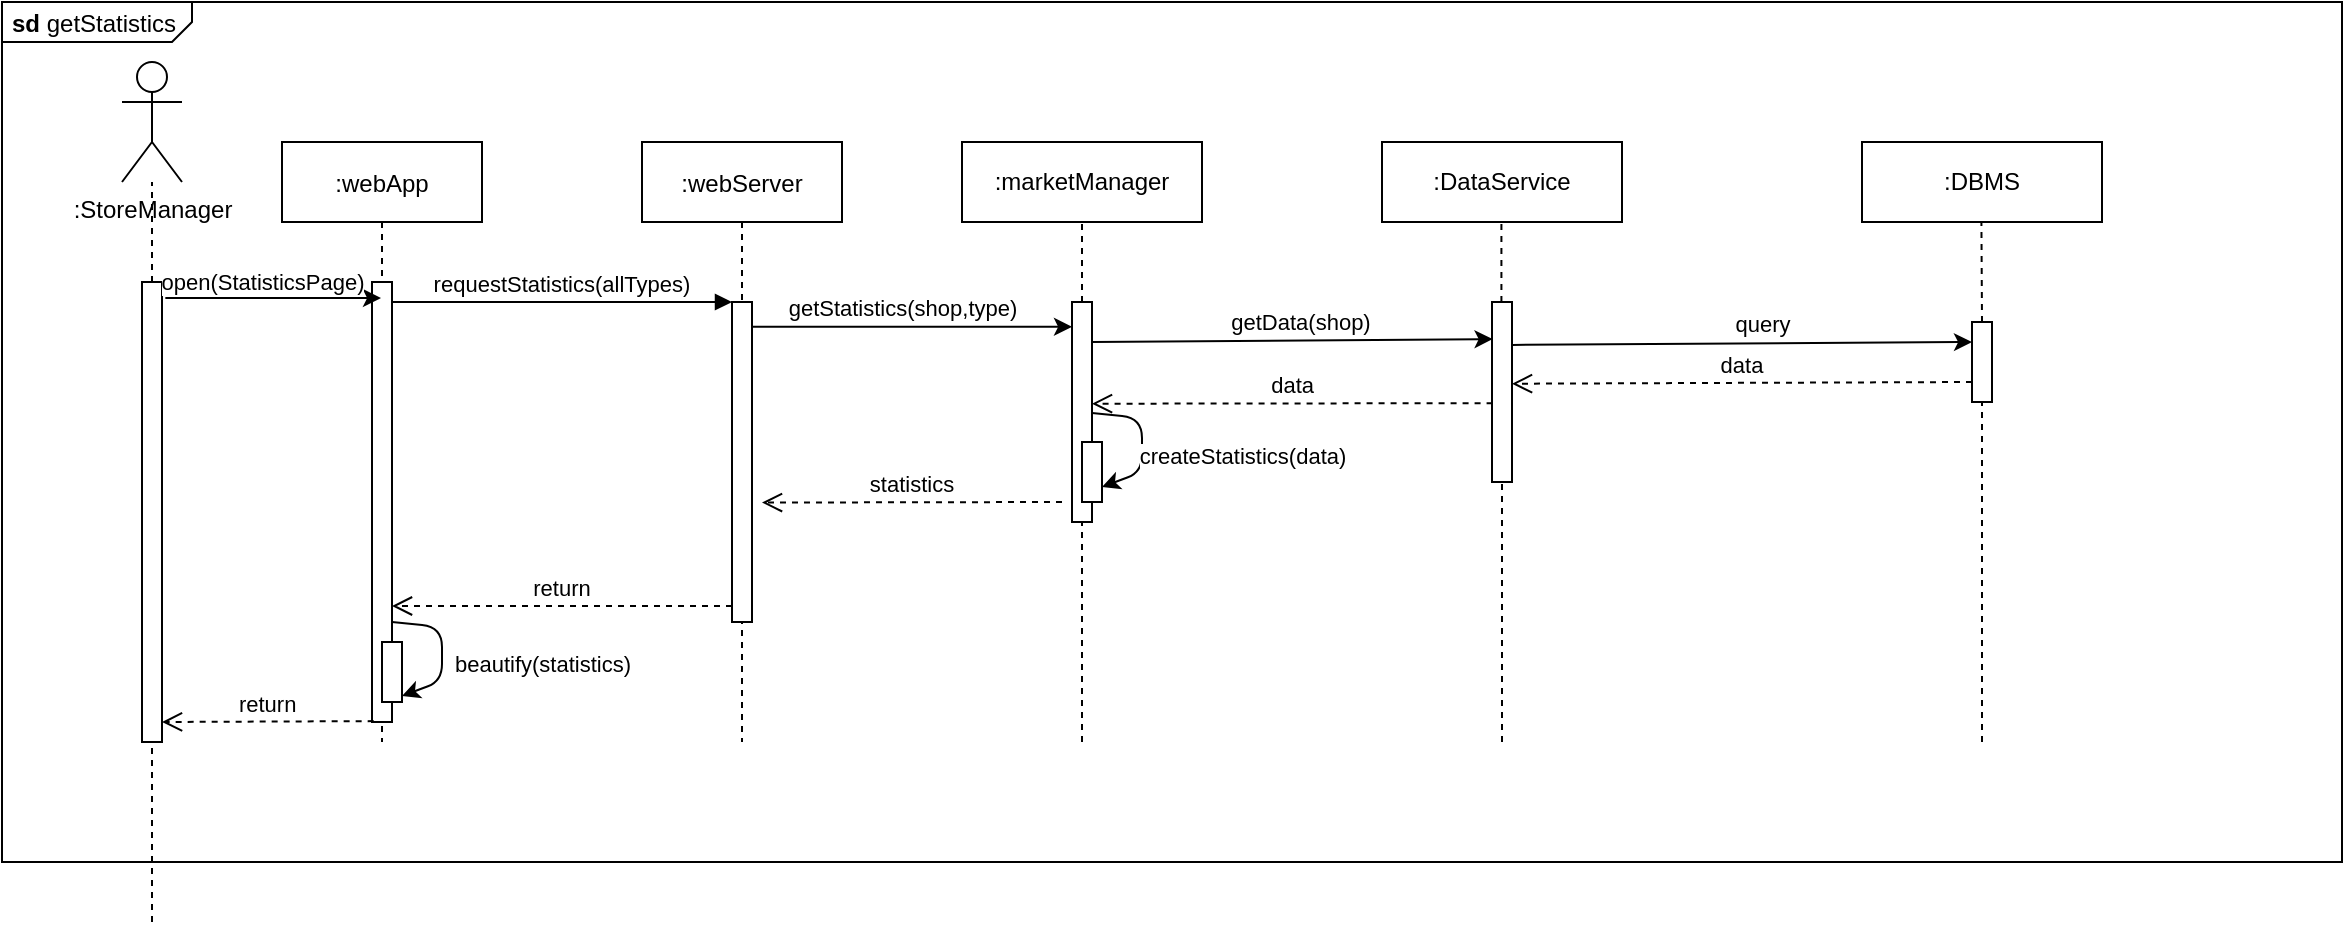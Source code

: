 <mxfile version="14.0.1" type="device"><diagram id="kgpKYQtTHZ0yAKxKKP6v" name="Page-1"><mxGraphModel dx="2035" dy="662" grid="1" gridSize="10" guides="1" tooltips="1" connect="1" arrows="1" fold="1" page="1" pageScale="1" pageWidth="850" pageHeight="1100" math="0" shadow="0"><root><mxCell id="0"/><mxCell id="1" parent="0"/><mxCell id="L5UdjCJutVOTRNahEG_v-31" value="&lt;p style=&quot;margin: 0px ; margin-top: 4px ; margin-left: 5px ; text-align: left&quot;&gt;&lt;b&gt;sd&lt;/b&gt;  getStatistics&lt;/p&gt;" style="html=1;shape=mxgraph.sysml.package;overflow=fill;labelX=95;align=left;spacingLeft=5;verticalAlign=top;spacingTop=-3;" vertex="1" parent="1"><mxGeometry x="-20" y="10" width="1170" height="430" as="geometry"/></mxCell><mxCell id="3nuBFxr9cyL0pnOWT2aG-1" value=":webApp" style="shape=umlLifeline;perimeter=lifelinePerimeter;container=1;collapsible=0;recursiveResize=0;rounded=0;shadow=0;strokeWidth=1;" parent="1" vertex="1"><mxGeometry x="120" y="80" width="100" height="300" as="geometry"/></mxCell><mxCell id="3nuBFxr9cyL0pnOWT2aG-2" value="" style="points=[];perimeter=orthogonalPerimeter;rounded=0;shadow=0;strokeWidth=1;" parent="3nuBFxr9cyL0pnOWT2aG-1" vertex="1"><mxGeometry x="45" y="70" width="10" height="220" as="geometry"/></mxCell><mxCell id="3nuBFxr9cyL0pnOWT2aG-5" value=":webServer" style="shape=umlLifeline;perimeter=lifelinePerimeter;container=1;collapsible=0;recursiveResize=0;rounded=0;shadow=0;strokeWidth=1;" parent="1" vertex="1"><mxGeometry x="300" y="80" width="100" height="300" as="geometry"/></mxCell><mxCell id="3nuBFxr9cyL0pnOWT2aG-6" value="" style="points=[];perimeter=orthogonalPerimeter;rounded=0;shadow=0;strokeWidth=1;" parent="3nuBFxr9cyL0pnOWT2aG-5" vertex="1"><mxGeometry x="45" y="80" width="10" height="160" as="geometry"/></mxCell><mxCell id="3nuBFxr9cyL0pnOWT2aG-7" value="return" style="verticalAlign=bottom;endArrow=open;dashed=1;endSize=8;exitX=0;exitY=0.95;shadow=0;strokeWidth=1;" parent="1" source="3nuBFxr9cyL0pnOWT2aG-6" target="3nuBFxr9cyL0pnOWT2aG-2" edge="1"><mxGeometry relative="1" as="geometry"><mxPoint x="275" y="236" as="targetPoint"/></mxGeometry></mxCell><mxCell id="3nuBFxr9cyL0pnOWT2aG-8" value="requestStatistics(allTypes)" style="verticalAlign=bottom;endArrow=block;entryX=0;entryY=0;shadow=0;strokeWidth=1;" parent="1" source="3nuBFxr9cyL0pnOWT2aG-2" target="3nuBFxr9cyL0pnOWT2aG-6" edge="1"><mxGeometry relative="1" as="geometry"><mxPoint x="275" y="160" as="sourcePoint"/></mxGeometry></mxCell><mxCell id="L5UdjCJutVOTRNahEG_v-1" value=":marketManager" style="rounded=0;whiteSpace=wrap;html=1;" vertex="1" parent="1"><mxGeometry x="460" y="80" width="120" height="40" as="geometry"/></mxCell><mxCell id="L5UdjCJutVOTRNahEG_v-2" value=":DataService" style="rounded=0;whiteSpace=wrap;html=1;" vertex="1" parent="1"><mxGeometry x="670" y="80" width="120" height="40" as="geometry"/></mxCell><mxCell id="L5UdjCJutVOTRNahEG_v-3" value=":DBMS" style="rounded=0;whiteSpace=wrap;html=1;" vertex="1" parent="1"><mxGeometry x="910" y="80" width="120" height="40" as="geometry"/></mxCell><mxCell id="L5UdjCJutVOTRNahEG_v-4" value="" style="endArrow=none;dashed=1;html=1;entryX=0.5;entryY=1;entryDx=0;entryDy=0;" edge="1" parent="1" source="L5UdjCJutVOTRNahEG_v-5" target="L5UdjCJutVOTRNahEG_v-1"><mxGeometry width="50" height="50" relative="1" as="geometry"><mxPoint x="520" y="380" as="sourcePoint"/><mxPoint x="640" y="190" as="targetPoint"/></mxGeometry></mxCell><mxCell id="L5UdjCJutVOTRNahEG_v-5" value="" style="rounded=0;whiteSpace=wrap;html=1;" vertex="1" parent="1"><mxGeometry x="515" y="160" width="10" height="110" as="geometry"/></mxCell><mxCell id="L5UdjCJutVOTRNahEG_v-6" value="" style="endArrow=none;dashed=1;html=1;entryX=0.5;entryY=1;entryDx=0;entryDy=0;" edge="1" parent="1" target="L5UdjCJutVOTRNahEG_v-5"><mxGeometry width="50" height="50" relative="1" as="geometry"><mxPoint x="520" y="380" as="sourcePoint"/><mxPoint x="520" y="120" as="targetPoint"/></mxGeometry></mxCell><mxCell id="L5UdjCJutVOTRNahEG_v-7" value="" style="endArrow=classic;html=1;entryX=0;entryY=0.113;entryDx=0;entryDy=0;entryPerimeter=0;" edge="1" parent="1" source="3nuBFxr9cyL0pnOWT2aG-6" target="L5UdjCJutVOTRNahEG_v-5"><mxGeometry width="50" height="50" relative="1" as="geometry"><mxPoint x="440" y="230" as="sourcePoint"/><mxPoint x="490" y="180" as="targetPoint"/></mxGeometry></mxCell><mxCell id="L5UdjCJutVOTRNahEG_v-8" value="getStatistics(shop,type)" style="edgeLabel;html=1;align=center;verticalAlign=middle;resizable=0;points=[];" vertex="1" connectable="0" parent="L5UdjCJutVOTRNahEG_v-7"><mxGeometry x="0.414" y="-1" relative="1" as="geometry"><mxPoint x="-38.14" y="-10.21" as="offset"/></mxGeometry></mxCell><mxCell id="L5UdjCJutVOTRNahEG_v-9" value="" style="rounded=0;whiteSpace=wrap;html=1;" vertex="1" parent="1"><mxGeometry x="725" y="160" width="10" height="90" as="geometry"/></mxCell><mxCell id="L5UdjCJutVOTRNahEG_v-10" value="" style="endArrow=none;dashed=1;html=1;entryX=0.5;entryY=1;entryDx=0;entryDy=0;" edge="1" parent="1" target="L5UdjCJutVOTRNahEG_v-9"><mxGeometry width="50" height="50" relative="1" as="geometry"><mxPoint x="730" y="380" as="sourcePoint"/><mxPoint x="730" y="120" as="targetPoint"/></mxGeometry></mxCell><mxCell id="L5UdjCJutVOTRNahEG_v-11" value="" style="endArrow=none;dashed=1;html=1;entryX=0.5;entryY=1;entryDx=0;entryDy=0;" edge="1" parent="1"><mxGeometry width="50" height="50" relative="1" as="geometry"><mxPoint x="729.71" y="160" as="sourcePoint"/><mxPoint x="729.71" y="120" as="targetPoint"/></mxGeometry></mxCell><mxCell id="L5UdjCJutVOTRNahEG_v-12" value="" style="endArrow=classic;html=1;entryX=0.029;entryY=0.206;entryDx=0;entryDy=0;entryPerimeter=0;" edge="1" parent="1" target="L5UdjCJutVOTRNahEG_v-9"><mxGeometry width="50" height="50" relative="1" as="geometry"><mxPoint x="525" y="180.0" as="sourcePoint"/><mxPoint x="685" y="180.0" as="targetPoint"/></mxGeometry></mxCell><mxCell id="L5UdjCJutVOTRNahEG_v-13" value="getData(shop)" style="edgeLabel;html=1;align=center;verticalAlign=middle;resizable=0;points=[];" vertex="1" connectable="0" parent="L5UdjCJutVOTRNahEG_v-12"><mxGeometry x="0.414" y="-1" relative="1" as="geometry"><mxPoint x="-38.14" y="-10.21" as="offset"/></mxGeometry></mxCell><mxCell id="L5UdjCJutVOTRNahEG_v-14" value="" style="rounded=0;whiteSpace=wrap;html=1;" vertex="1" parent="1"><mxGeometry x="965" y="170" width="10" height="40" as="geometry"/></mxCell><mxCell id="L5UdjCJutVOTRNahEG_v-15" value="" style="endArrow=none;dashed=1;html=1;entryX=0.5;entryY=1;entryDx=0;entryDy=0;" edge="1" parent="1" target="L5UdjCJutVOTRNahEG_v-14"><mxGeometry width="50" height="50" relative="1" as="geometry"><mxPoint x="970" y="380" as="sourcePoint"/><mxPoint x="970" y="120" as="targetPoint"/></mxGeometry></mxCell><mxCell id="L5UdjCJutVOTRNahEG_v-16" value="" style="endArrow=none;dashed=1;html=1;entryX=0.5;entryY=1;entryDx=0;entryDy=0;exitX=0.5;exitY=0;exitDx=0;exitDy=0;" edge="1" parent="1" source="L5UdjCJutVOTRNahEG_v-14"><mxGeometry width="50" height="50" relative="1" as="geometry"><mxPoint x="969.71" y="160" as="sourcePoint"/><mxPoint x="969.71" y="120" as="targetPoint"/></mxGeometry></mxCell><mxCell id="L5UdjCJutVOTRNahEG_v-17" value="" style="endArrow=classic;html=1;entryX=0;entryY=0.25;entryDx=0;entryDy=0;" edge="1" parent="1" target="L5UdjCJutVOTRNahEG_v-14"><mxGeometry width="50" height="50" relative="1" as="geometry"><mxPoint x="735" y="181.46" as="sourcePoint"/><mxPoint x="935.29" y="180.0" as="targetPoint"/></mxGeometry></mxCell><mxCell id="L5UdjCJutVOTRNahEG_v-18" value="query" style="edgeLabel;html=1;align=center;verticalAlign=middle;resizable=0;points=[];" vertex="1" connectable="0" parent="L5UdjCJutVOTRNahEG_v-17"><mxGeometry x="0.414" y="-1" relative="1" as="geometry"><mxPoint x="-38.14" y="-10.21" as="offset"/></mxGeometry></mxCell><mxCell id="L5UdjCJutVOTRNahEG_v-19" value="data" style="verticalAlign=bottom;endArrow=open;dashed=1;endSize=8;exitX=0;exitY=0.95;shadow=0;strokeWidth=1;entryX=1;entryY=0.454;entryDx=0;entryDy=0;entryPerimeter=0;" edge="1" parent="1" target="L5UdjCJutVOTRNahEG_v-9"><mxGeometry relative="1" as="geometry"><mxPoint x="795" y="200.0" as="targetPoint"/><mxPoint x="965" y="200.0" as="sourcePoint"/></mxGeometry></mxCell><mxCell id="L5UdjCJutVOTRNahEG_v-20" value="data" style="verticalAlign=bottom;endArrow=open;dashed=1;endSize=8;shadow=0;strokeWidth=1;entryX=1;entryY=0.454;entryDx=0;entryDy=0;entryPerimeter=0;exitX=0.029;exitY=0.562;exitDx=0;exitDy=0;exitPerimeter=0;" edge="1" parent="1" source="L5UdjCJutVOTRNahEG_v-9"><mxGeometry relative="1" as="geometry"><mxPoint x="525" y="210.86" as="targetPoint"/><mxPoint x="720" y="211" as="sourcePoint"/></mxGeometry></mxCell><mxCell id="L5UdjCJutVOTRNahEG_v-21" value="" style="rounded=0;whiteSpace=wrap;html=1;" vertex="1" parent="1"><mxGeometry x="520" y="230" width="10" height="30" as="geometry"/></mxCell><mxCell id="L5UdjCJutVOTRNahEG_v-22" value="" style="endArrow=classic;html=1;entryX=1;entryY=0.75;entryDx=0;entryDy=0;" edge="1" parent="1" source="L5UdjCJutVOTRNahEG_v-5" target="L5UdjCJutVOTRNahEG_v-21"><mxGeometry width="50" height="50" relative="1" as="geometry"><mxPoint x="600" y="330" as="sourcePoint"/><mxPoint x="650" y="280" as="targetPoint"/><Array as="points"><mxPoint x="550" y="218"/><mxPoint x="550" y="245"/></Array></mxGeometry></mxCell><mxCell id="L5UdjCJutVOTRNahEG_v-23" value="createStatistics(data)" style="edgeLabel;html=1;align=center;verticalAlign=middle;resizable=0;points=[];" vertex="1" connectable="0" parent="L5UdjCJutVOTRNahEG_v-22"><mxGeometry x="0.397" y="-1" relative="1" as="geometry"><mxPoint x="51" y="-8.02" as="offset"/></mxGeometry></mxCell><mxCell id="L5UdjCJutVOTRNahEG_v-24" value="statistics" style="verticalAlign=bottom;endArrow=open;dashed=1;endSize=8;shadow=0;strokeWidth=1;entryX=1;entryY=0.454;entryDx=0;entryDy=0;entryPerimeter=0;" edge="1" parent="1"><mxGeometry relative="1" as="geometry"><mxPoint x="360" y="260.28" as="targetPoint"/><mxPoint x="510" y="260" as="sourcePoint"/></mxGeometry></mxCell><mxCell id="L5UdjCJutVOTRNahEG_v-28" value="" style="rounded=0;whiteSpace=wrap;html=1;" vertex="1" parent="1"><mxGeometry x="170" y="330" width="10" height="30" as="geometry"/></mxCell><mxCell id="L5UdjCJutVOTRNahEG_v-29" value="" style="endArrow=classic;html=1;entryX=1;entryY=0.75;entryDx=0;entryDy=0;" edge="1" parent="1"><mxGeometry width="50" height="50" relative="1" as="geometry"><mxPoint x="175" y="320" as="sourcePoint"/><mxPoint x="180" y="357" as="targetPoint"/><Array as="points"><mxPoint x="200" y="322.5"/><mxPoint x="200" y="349.5"/></Array></mxGeometry></mxCell><mxCell id="L5UdjCJutVOTRNahEG_v-30" value="beautify(statistics)" style="edgeLabel;html=1;align=center;verticalAlign=middle;resizable=0;points=[];" vertex="1" connectable="0" parent="L5UdjCJutVOTRNahEG_v-29"><mxGeometry x="0.397" y="-1" relative="1" as="geometry"><mxPoint x="51" y="-8.02" as="offset"/></mxGeometry></mxCell><mxCell id="L5UdjCJutVOTRNahEG_v-32" value=":StoreManager" style="shape=umlActor;verticalLabelPosition=bottom;verticalAlign=top;html=1;outlineConnect=0;" vertex="1" parent="1"><mxGeometry x="40" y="40" width="30" height="60" as="geometry"/></mxCell><mxCell id="L5UdjCJutVOTRNahEG_v-33" value="" style="endArrow=none;dashed=1;html=1;" edge="1" parent="1" source="L5UdjCJutVOTRNahEG_v-34" target="L5UdjCJutVOTRNahEG_v-32"><mxGeometry width="50" height="50" relative="1" as="geometry"><mxPoint x="51" y="470" as="sourcePoint"/><mxPoint x="90" y="140" as="targetPoint"/></mxGeometry></mxCell><mxCell id="L5UdjCJutVOTRNahEG_v-34" value="" style="points=[];perimeter=orthogonalPerimeter;rounded=0;shadow=0;strokeWidth=1;" vertex="1" parent="1"><mxGeometry x="50" y="150" width="10" height="230" as="geometry"/></mxCell><mxCell id="L5UdjCJutVOTRNahEG_v-35" value="" style="endArrow=none;dashed=1;html=1;entryX=0.5;entryY=0.999;entryDx=0;entryDy=0;entryPerimeter=0;" edge="1" parent="1" target="L5UdjCJutVOTRNahEG_v-34"><mxGeometry width="50" height="50" relative="1" as="geometry"><mxPoint x="55" y="470" as="sourcePoint"/><mxPoint x="60" y="390" as="targetPoint"/></mxGeometry></mxCell><mxCell id="L5UdjCJutVOTRNahEG_v-36" value="" style="endArrow=classic;html=1;exitX=1.167;exitY=0.035;exitDx=0;exitDy=0;exitPerimeter=0;" edge="1" parent="1" source="L5UdjCJutVOTRNahEG_v-34" target="3nuBFxr9cyL0pnOWT2aG-1"><mxGeometry width="50" height="50" relative="1" as="geometry"><mxPoint x="110" y="220" as="sourcePoint"/><mxPoint x="160" y="170" as="targetPoint"/></mxGeometry></mxCell><mxCell id="L5UdjCJutVOTRNahEG_v-37" value="open(StatisticsPage)" style="edgeLabel;html=1;align=center;verticalAlign=middle;resizable=0;points=[];" vertex="1" connectable="0" parent="L5UdjCJutVOTRNahEG_v-36"><mxGeometry x="-0.181" y="2" relative="1" as="geometry"><mxPoint x="4.16" y="-6.05" as="offset"/></mxGeometry></mxCell><mxCell id="L5UdjCJutVOTRNahEG_v-38" value="return" style="verticalAlign=bottom;endArrow=open;dashed=1;endSize=8;shadow=0;strokeWidth=1;exitX=0.083;exitY=0.998;exitDx=0;exitDy=0;exitPerimeter=0;" edge="1" parent="1" source="3nuBFxr9cyL0pnOWT2aG-2"><mxGeometry relative="1" as="geometry"><mxPoint x="60" y="370" as="targetPoint"/><mxPoint x="160" y="370" as="sourcePoint"/></mxGeometry></mxCell></root></mxGraphModel></diagram></mxfile>